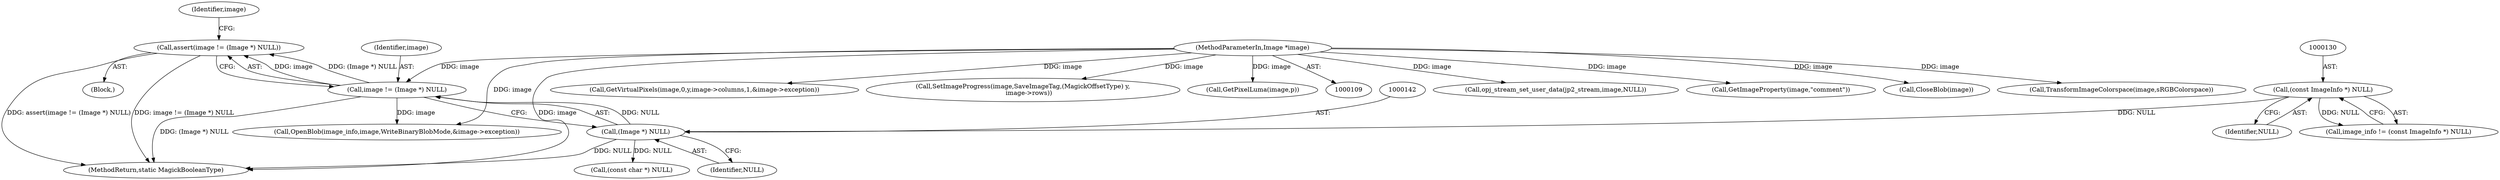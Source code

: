 digraph "0_ImageMagick_3d5ac8c20846871f1eb3068b65f93da7cd33bfd0_0@API" {
"1000138" [label="(Call,assert(image != (Image *) NULL))"];
"1000139" [label="(Call,image != (Image *) NULL)"];
"1000111" [label="(MethodParameterIn,Image *image)"];
"1000141" [label="(Call,(Image *) NULL)"];
"1000129" [label="(Call,(const ImageInfo *) NULL)"];
"1000112" [label="(Block,)"];
"1001239" [label="(Call,opj_stream_set_user_data(jp2_stream,image,NULL))"];
"1000131" [label="(Identifier,NULL)"];
"1001299" [label="(MethodReturn,static MagickBooleanType)"];
"1000129" [label="(Call,(const ImageInfo *) NULL)"];
"1000127" [label="(Call,image_info != (const ImageInfo *) NULL)"];
"1000141" [label="(Call,(Image *) NULL)"];
"1000138" [label="(Call,assert(image != (Image *) NULL))"];
"1000140" [label="(Identifier,image)"];
"1000603" [label="(Call,GetImageProperty(image,\"comment\"))"];
"1001295" [label="(Call,CloseBlob(image))"];
"1000659" [label="(Call,TransformImageColorspace(image,sRGBColorspace))"];
"1000959" [label="(Call,GetVirtualPixels(image,0,y,image->columns,1,&image->exception))"];
"1000147" [label="(Identifier,image)"];
"1000167" [label="(Call,OpenBlob(image_info,image,WriteBinaryBlobMode,&image->exception))"];
"1001159" [label="(Call,SetImageProgress(image,SaveImageTag,(MagickOffsetType) y,\n      image->rows))"];
"1000111" [label="(MethodParameterIn,Image *image)"];
"1001081" [label="(Call,GetPixelLuma(image,p))"];
"1000139" [label="(Call,image != (Image *) NULL)"];
"1000231" [label="(Call,(const char *) NULL)"];
"1000143" [label="(Identifier,NULL)"];
"1000138" -> "1000112"  [label="AST: "];
"1000138" -> "1000139"  [label="CFG: "];
"1000139" -> "1000138"  [label="AST: "];
"1000147" -> "1000138"  [label="CFG: "];
"1000138" -> "1001299"  [label="DDG: image != (Image *) NULL"];
"1000138" -> "1001299"  [label="DDG: assert(image != (Image *) NULL)"];
"1000139" -> "1000138"  [label="DDG: image"];
"1000139" -> "1000138"  [label="DDG: (Image *) NULL"];
"1000139" -> "1000141"  [label="CFG: "];
"1000140" -> "1000139"  [label="AST: "];
"1000141" -> "1000139"  [label="AST: "];
"1000139" -> "1001299"  [label="DDG: (Image *) NULL"];
"1000111" -> "1000139"  [label="DDG: image"];
"1000141" -> "1000139"  [label="DDG: NULL"];
"1000139" -> "1000167"  [label="DDG: image"];
"1000111" -> "1000109"  [label="AST: "];
"1000111" -> "1001299"  [label="DDG: image"];
"1000111" -> "1000167"  [label="DDG: image"];
"1000111" -> "1000603"  [label="DDG: image"];
"1000111" -> "1000659"  [label="DDG: image"];
"1000111" -> "1000959"  [label="DDG: image"];
"1000111" -> "1001081"  [label="DDG: image"];
"1000111" -> "1001159"  [label="DDG: image"];
"1000111" -> "1001239"  [label="DDG: image"];
"1000111" -> "1001295"  [label="DDG: image"];
"1000141" -> "1000143"  [label="CFG: "];
"1000142" -> "1000141"  [label="AST: "];
"1000143" -> "1000141"  [label="AST: "];
"1000141" -> "1001299"  [label="DDG: NULL"];
"1000129" -> "1000141"  [label="DDG: NULL"];
"1000141" -> "1000231"  [label="DDG: NULL"];
"1000129" -> "1000127"  [label="AST: "];
"1000129" -> "1000131"  [label="CFG: "];
"1000130" -> "1000129"  [label="AST: "];
"1000131" -> "1000129"  [label="AST: "];
"1000127" -> "1000129"  [label="CFG: "];
"1000129" -> "1000127"  [label="DDG: NULL"];
}
